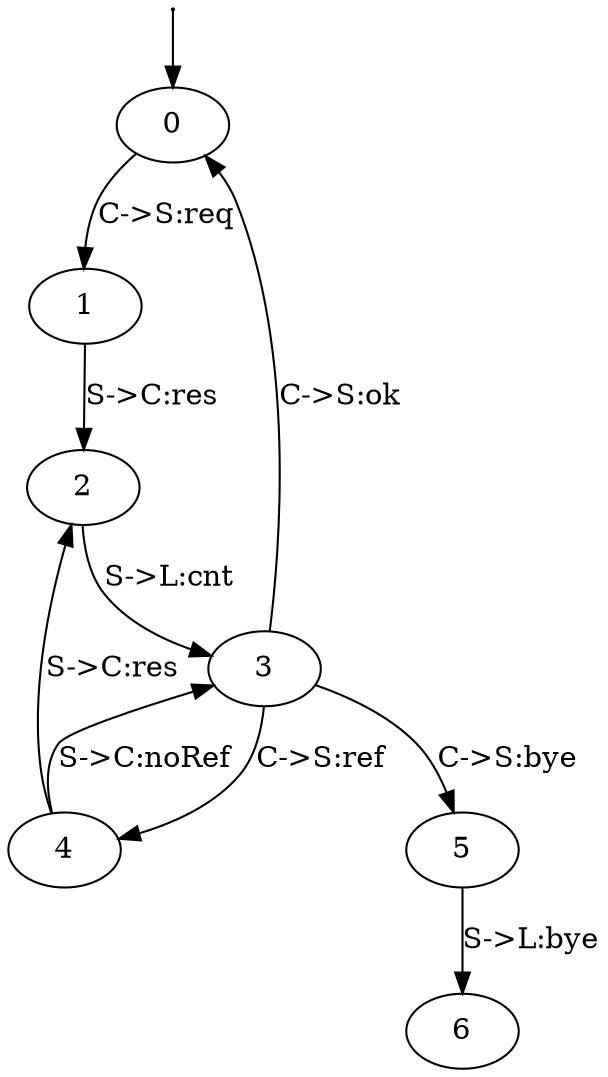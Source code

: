 digraph cref {
    s0 [label="" height=0 width=0]
    s0 -> 0
    0 -> 1 [label="C->S:req"]
    1 -> 2 [label="S->C:res"]
    2 -> 3 [label="S->L:cnt"]
    3 -> 4 [label="C->S:ref"]
    4 -> 3 [label="S->C:noRef"]
    4 -> 2 [label="S->C:res"]
    3 -> 0 [label="C->S:ok"]
    3 -> 5 [label="C->S:bye"]
    5 -> 6 [label="S->L:bye"]    
}
